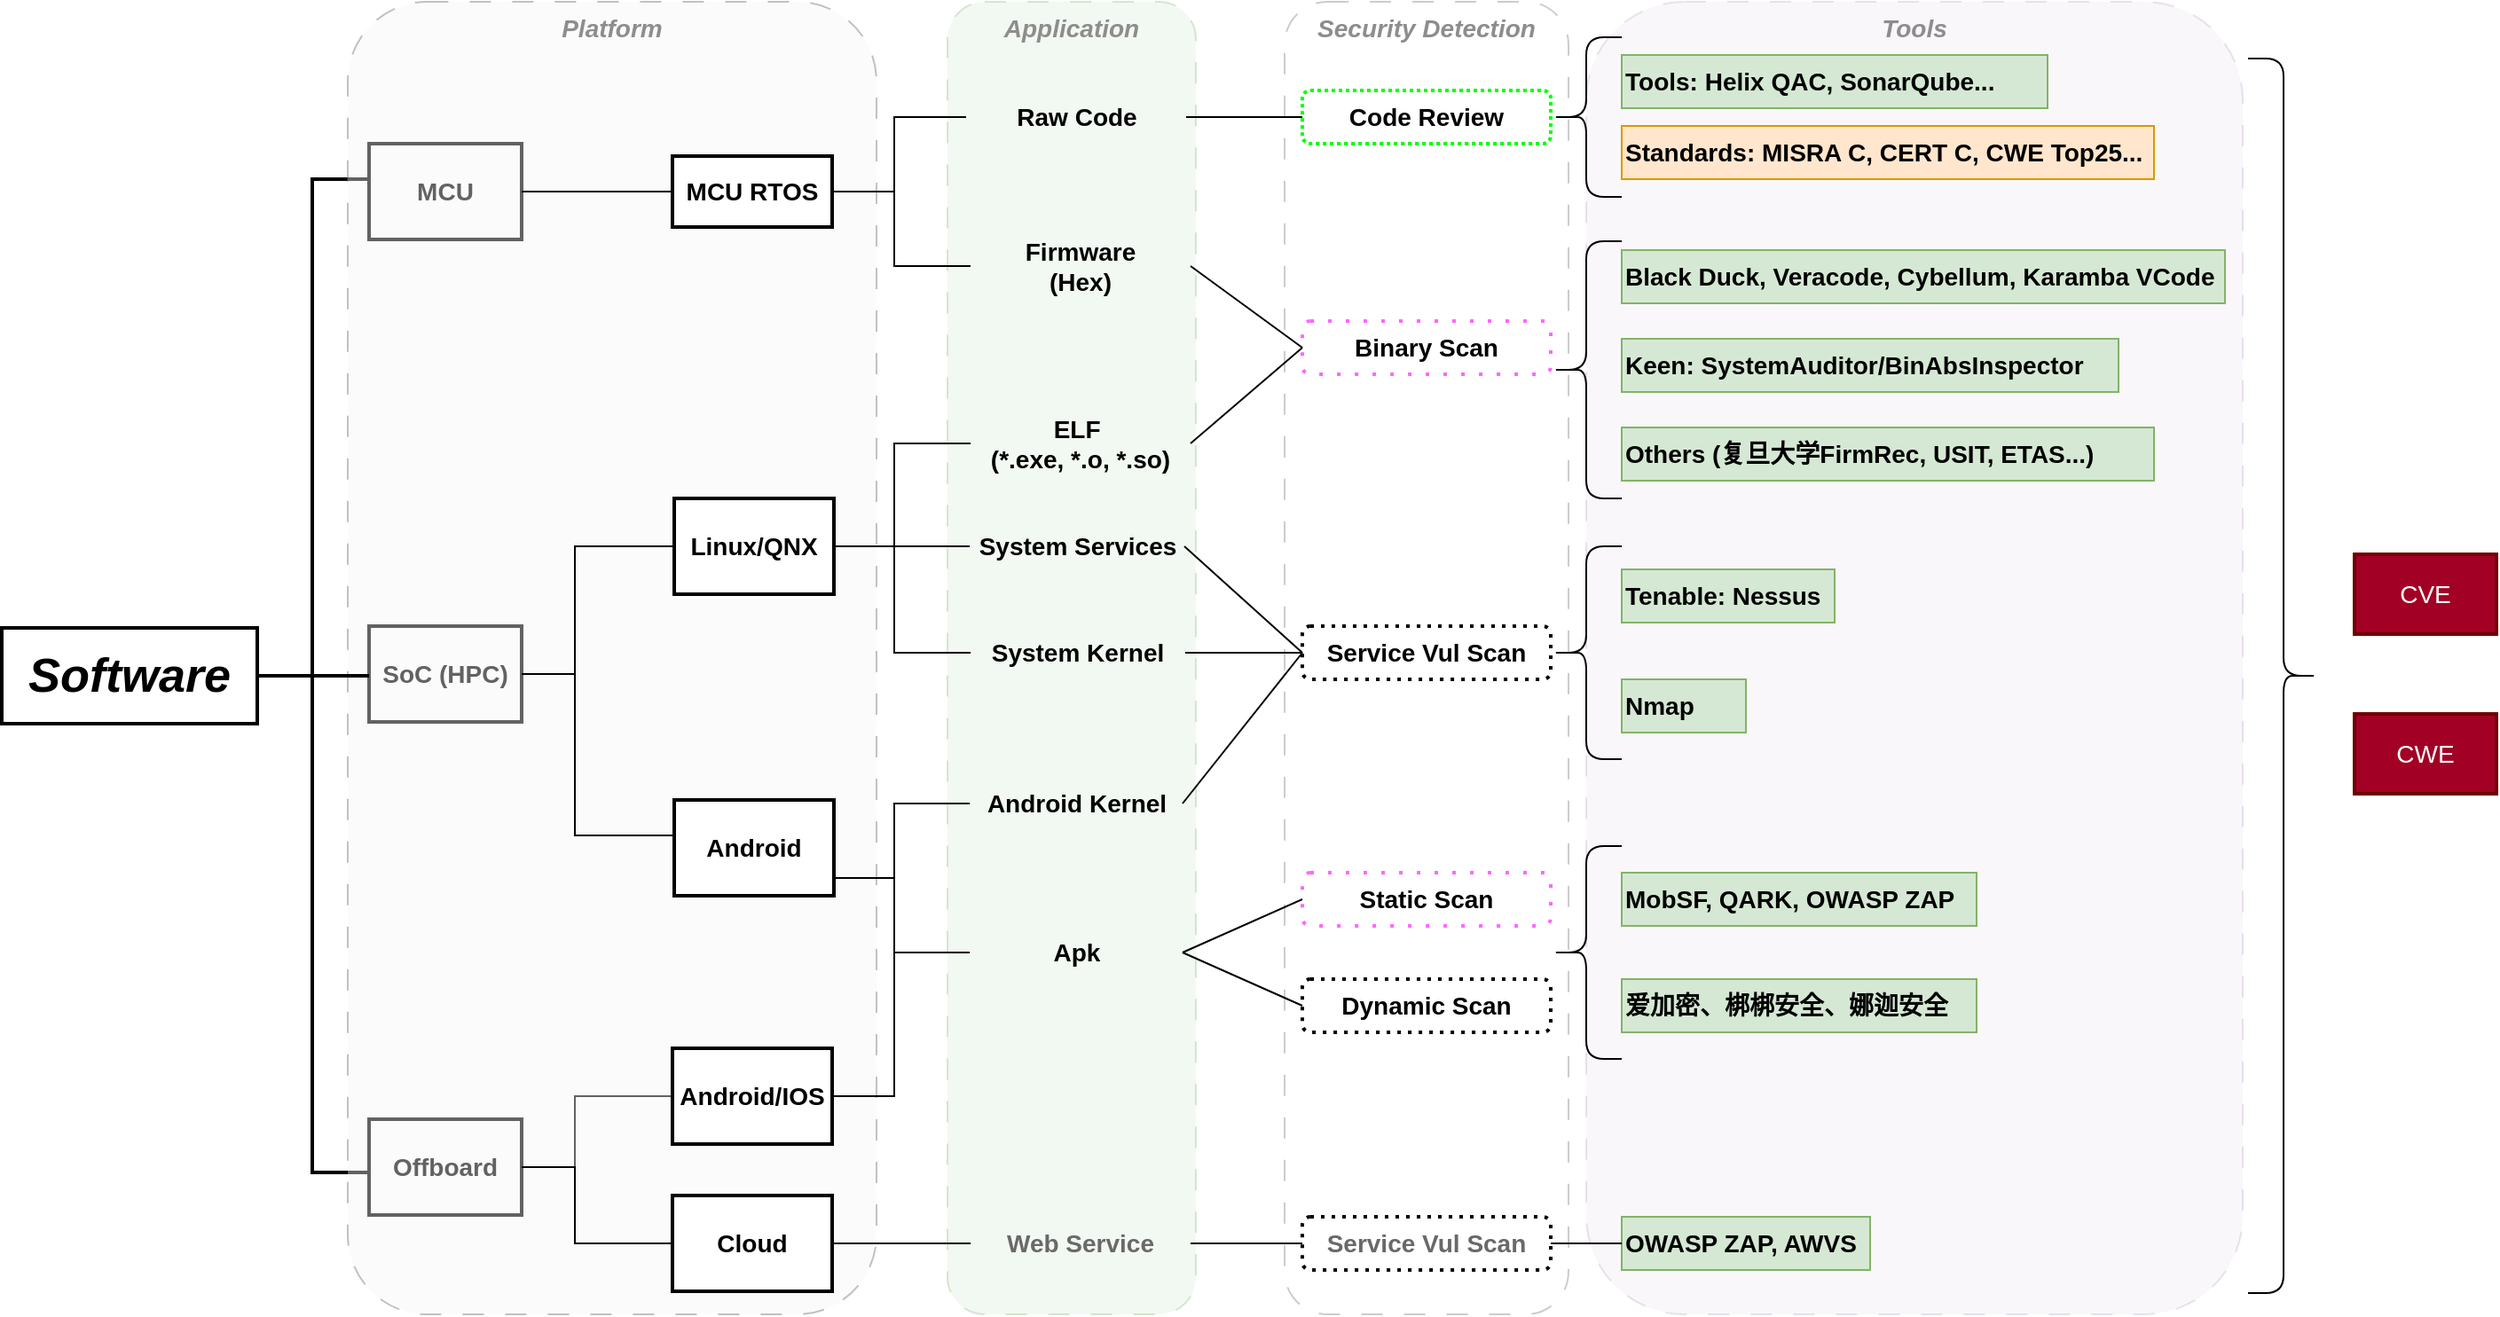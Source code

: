 <mxfile version="28.1.0">
  <diagram id="Qag0GJBYdByks3d9hgRD" name="第 1 页">
    <mxGraphModel dx="1691" dy="1336" grid="1" gridSize="10" guides="1" tooltips="1" connect="1" arrows="0" fold="1" page="1" pageScale="1" pageWidth="1169" pageHeight="827" math="0" shadow="0">
      <root>
        <mxCell id="0" />
        <mxCell id="1" parent="0" />
        <mxCell id="PIRXfs8mlD8giTvvL0p3-56" value="Tools" style="whiteSpace=wrap;strokeWidth=1;fontSize=14;fontStyle=3;dashed=1;verticalAlign=top;align=center;dashPattern=12 12;perimeterSpacing=0;opacity=20;rounded=1;fillColor=#e1d5e7;strokeColor=#9673a6;fontColor=light-dark(#8d8d8d, #ededed);" vertex="1" parent="1">
          <mxGeometry x="970" y="120" width="370" height="740" as="geometry" />
        </mxCell>
        <mxCell id="PIRXfs8mlD8giTvvL0p3-55" value="Security Detection" style="whiteSpace=wrap;strokeWidth=1;fontSize=14;fontStyle=3;dashed=1;verticalAlign=top;align=center;dashPattern=12 12;perimeterSpacing=0;opacity=20;rounded=1;fontColor=light-dark(#8d8d8d, #ededed);" vertex="1" parent="1">
          <mxGeometry x="800" y="120" width="160" height="740" as="geometry" />
        </mxCell>
        <mxCell id="PIRXfs8mlD8giTvvL0p3-54" value="Application" style="whiteSpace=wrap;strokeWidth=1;fontSize=14;fontStyle=3;fillColor=#d5e8d4;dashed=1;verticalAlign=top;align=center;dashPattern=12 12;perimeterSpacing=0;opacity=30;rounded=1;strokeColor=#82b366;fontColor=#8D8D8D;" vertex="1" parent="1">
          <mxGeometry x="610" y="120" width="140" height="740" as="geometry" />
        </mxCell>
        <mxCell id="2" value="Software" style="whiteSpace=wrap;strokeWidth=2;fontSize=27;fontStyle=3" parent="1" vertex="1">
          <mxGeometry x="77" y="473" width="144" height="54" as="geometry" />
        </mxCell>
        <mxCell id="2rpSitwcuH7qXaecnPnE-29" value="" style="strokeWidth=2;html=1;shape=mxgraph.flowchart.annotation_2;align=left;labelPosition=right;pointerEvents=1;" parent="1" vertex="1">
          <mxGeometry x="220" y="220" width="64" height="560" as="geometry" />
        </mxCell>
        <mxCell id="2rpSitwcuH7qXaecnPnE-34" value="MCU" style="whiteSpace=wrap;strokeWidth=2;fontSize=14;fontStyle=1" parent="1" vertex="1">
          <mxGeometry x="284" y="200" width="86" height="54" as="geometry" />
        </mxCell>
        <mxCell id="2rpSitwcuH7qXaecnPnE-39" value="" style="edgeStyle=orthogonalEdgeStyle;rounded=0;orthogonalLoop=1;jettySize=auto;html=1;entryX=0;entryY=0.5;entryDx=0;entryDy=0;endArrow=none;endFill=0;" parent="1" source="2rpSitwcuH7qXaecnPnE-35" target="zLF7GcC5yLLB5WkDSr8T-58" edge="1">
          <mxGeometry relative="1" as="geometry">
            <mxPoint x="440" y="731" as="targetPoint" />
            <Array as="points">
              <mxPoint x="400" y="777" />
              <mxPoint x="400" y="737" />
            </Array>
          </mxGeometry>
        </mxCell>
        <mxCell id="2rpSitwcuH7qXaecnPnE-35" value="Offboard" style="whiteSpace=wrap;strokeWidth=2;fontSize=14;fontStyle=1" parent="1" vertex="1">
          <mxGeometry x="284" y="750" width="86" height="54" as="geometry" />
        </mxCell>
        <mxCell id="2rpSitwcuH7qXaecnPnE-40" value="SoC (HPC)" style="whiteSpace=wrap;strokeWidth=2;fontSize=14;fontStyle=1" parent="1" vertex="1">
          <mxGeometry x="284" y="472" width="86" height="54" as="geometry" />
        </mxCell>
        <mxCell id="2rpSitwcuH7qXaecnPnE-44" value="&lt;div style=&quot;font-size: 14px; font-weight: normal;&quot;&gt;&lt;p&gt;CVE&lt;/p&gt;&lt;/div&gt;&lt;span style=&quot;white-space-collapse: preserve;&quot;&gt;&lt;/span&gt;" style="whiteSpace=wrap;html=1;fontSize=13;strokeWidth=2;fontStyle=1;fontColor=#ffffff;fillColor=#a20025;strokeColor=#6F0000;" parent="1" vertex="1">
          <mxGeometry x="1403" y="431.5" width="80" height="45" as="geometry" />
        </mxCell>
        <mxCell id="zLF7GcC5yLLB5WkDSr8T-34" value="Platform" style="whiteSpace=wrap;strokeWidth=1;fontSize=14;fontStyle=3;fillColor=#f5f5f5;dashed=1;verticalAlign=top;align=center;dashPattern=12 12;fontColor=light-dark(#8d8d8d, #c1c1c1);strokeColor=#666666;opacity=40;rounded=1;" parent="1" vertex="1">
          <mxGeometry x="272" y="120" width="298" height="740" as="geometry" />
        </mxCell>
        <mxCell id="zLF7GcC5yLLB5WkDSr8T-36" value="Linux/QNX" style="whiteSpace=wrap;strokeWidth=2;fontSize=14;fontStyle=1" parent="1" vertex="1">
          <mxGeometry x="456" y="400" width="90" height="54" as="geometry" />
        </mxCell>
        <mxCell id="zLF7GcC5yLLB5WkDSr8T-37" value="Android" style="whiteSpace=wrap;strokeWidth=2;fontSize=14;fontStyle=1" parent="1" vertex="1">
          <mxGeometry x="456" y="570" width="90" height="54" as="geometry" />
        </mxCell>
        <mxCell id="zLF7GcC5yLLB5WkDSr8T-38" value="MCU RTOS" style="whiteSpace=wrap;strokeWidth=2;fontSize=14;fontStyle=1" parent="1" vertex="1">
          <mxGeometry x="455" y="207" width="90" height="40" as="geometry" />
        </mxCell>
        <mxCell id="zLF7GcC5yLLB5WkDSr8T-42" value="" style="ellipse;whiteSpace=wrap;html=1;align=center;aspect=fixed;fillColor=none;strokeColor=none;resizable=0;perimeter=centerPerimeter;rotatable=0;allowArrows=0;points=[];outlineConnect=1;" parent="1" vertex="1">
          <mxGeometry x="586" y="514" width="10" height="10" as="geometry" />
        </mxCell>
        <mxCell id="zLF7GcC5yLLB5WkDSr8T-44" value="ELF &#xa;(*.exe, *.o, *.so)" style="whiteSpace=wrap;strokeWidth=2;fontSize=14;fontStyle=1;strokeColor=none;points=[[0,0,0,0,0],[0,0.5,0,0,0],[0,1,0,0,0],[0.25,0,0,0,0],[0.25,1,0,0,0],[0.5,0,0,0,0],[0.5,1,0,0,0],[0.75,0,0,0,0],[0.75,1,0,0,0],[1,0,0,0,0],[1,0.5,0,0,0],[1,1,0,0,0]];fillColor=none;" parent="1" vertex="1">
          <mxGeometry x="623" y="354" width="124" height="30" as="geometry" />
        </mxCell>
        <mxCell id="zLF7GcC5yLLB5WkDSr8T-50" value="" style="endArrow=none;html=1;rounded=0;exitX=1;exitY=0.5;exitDx=0;exitDy=0;entryX=0;entryY=0.5;entryDx=0;entryDy=0;endFill=0;edgeStyle=orthogonalEdgeStyle;" parent="1" source="zLF7GcC5yLLB5WkDSr8T-36" target="zLF7GcC5yLLB5WkDSr8T-44" edge="1">
          <mxGeometry width="50" height="50" relative="1" as="geometry">
            <mxPoint x="650" y="500" as="sourcePoint" />
            <mxPoint x="700" y="450" as="targetPoint" />
            <Array as="points">
              <mxPoint x="580" y="427" />
              <mxPoint x="580" y="369" />
            </Array>
          </mxGeometry>
        </mxCell>
        <mxCell id="zLF7GcC5yLLB5WkDSr8T-51" value="System Services" style="whiteSpace=wrap;strokeWidth=2;fontSize=14;fontStyle=1;strokeColor=none;points=[[0,0,0,0,0],[0,0.5,0,0,0],[0,1,0,0,0],[0.25,0,0,0,0],[0.25,1,0,0,0],[0.5,0,0,0,0],[0.5,1,0,0,0],[0.75,0,0,0,0],[0.75,1,0,0,0],[1,0,0,0,0],[1,0.5,0,0,0],[1,1,0,0,0]];fillColor=none;" parent="1" vertex="1">
          <mxGeometry x="622.5" y="412" width="121" height="30" as="geometry" />
        </mxCell>
        <mxCell id="zLF7GcC5yLLB5WkDSr8T-52" value="" style="endArrow=none;html=1;rounded=0;exitX=1;exitY=0.5;exitDx=0;exitDy=0;entryX=0;entryY=0.5;entryDx=0;entryDy=0;entryPerimeter=0;endFill=0;" parent="1" source="zLF7GcC5yLLB5WkDSr8T-36" target="zLF7GcC5yLLB5WkDSr8T-51" edge="1">
          <mxGeometry width="50" height="50" relative="1" as="geometry">
            <mxPoint x="590" y="520" as="sourcePoint" />
            <mxPoint x="690" y="450" as="targetPoint" />
          </mxGeometry>
        </mxCell>
        <mxCell id="zLF7GcC5yLLB5WkDSr8T-53" value="System Kernel" style="whiteSpace=wrap;strokeWidth=2;fontSize=14;fontStyle=1;strokeColor=none;points=[[0,0,0,0,0],[0,0.5,0,0,0],[0,1,0,0,0],[0.25,0,0,0,0],[0.25,1,0,0,0],[0.5,0,0,0,0],[0.5,1,0,0,0],[0.75,0,0,0,0],[0.75,1,0,0,0],[1,0,0,0,0],[1,0.5,0,0,0],[1,1,0,0,0]];fillColor=none;" parent="1" vertex="1">
          <mxGeometry x="623" y="472" width="121" height="30" as="geometry" />
        </mxCell>
        <mxCell id="zLF7GcC5yLLB5WkDSr8T-54" value="" style="endArrow=none;html=1;rounded=0;exitX=1;exitY=0.5;exitDx=0;exitDy=0;entryX=0;entryY=0.5;entryDx=0;entryDy=0;entryPerimeter=0;endFill=0;edgeStyle=orthogonalEdgeStyle;" parent="1" source="zLF7GcC5yLLB5WkDSr8T-36" target="zLF7GcC5yLLB5WkDSr8T-53" edge="1">
          <mxGeometry width="50" height="50" relative="1" as="geometry">
            <mxPoint x="590" y="490" as="sourcePoint" />
            <mxPoint x="690" y="490" as="targetPoint" />
            <Array as="points">
              <mxPoint x="580" y="427" />
              <mxPoint x="580" y="487" />
            </Array>
          </mxGeometry>
        </mxCell>
        <mxCell id="zLF7GcC5yLLB5WkDSr8T-55" value="" style="curved=1;endArrow=none;html=1;rounded=0;exitX=1;exitY=0.5;exitDx=0;exitDy=0;entryX=0;entryY=0.5;entryDx=0;entryDy=0;endFill=0;" parent="1" source="2rpSitwcuH7qXaecnPnE-34" target="zLF7GcC5yLLB5WkDSr8T-38" edge="1">
          <mxGeometry width="50" height="50" relative="1" as="geometry">
            <mxPoint x="400" y="320" as="sourcePoint" />
            <mxPoint x="486" y="260" as="targetPoint" />
            <Array as="points" />
          </mxGeometry>
        </mxCell>
        <mxCell id="zLF7GcC5yLLB5WkDSr8T-56" value="" style="endArrow=none;html=1;rounded=0;exitX=1;exitY=0.5;exitDx=0;exitDy=0;entryX=0;entryY=0.5;entryDx=0;entryDy=0;endFill=0;entryPerimeter=0;edgeStyle=orthogonalEdgeStyle;" parent="1" source="zLF7GcC5yLLB5WkDSr8T-38" target="zLF7GcC5yLLB5WkDSr8T-72" edge="1">
          <mxGeometry width="50" height="50" relative="1" as="geometry">
            <mxPoint x="570" y="340" as="sourcePoint" />
            <mxPoint x="638" y="227" as="targetPoint" />
            <Array as="points">
              <mxPoint x="580" y="227" />
              <mxPoint x="580" y="269" />
            </Array>
          </mxGeometry>
        </mxCell>
        <mxCell id="zLF7GcC5yLLB5WkDSr8T-57" value="Apk" style="whiteSpace=wrap;strokeWidth=2;fontSize=14;fontStyle=1;strokeColor=none;points=[[0,0,0,0,0],[0,0.5,0,0,0],[0,1,0,0,0],[0.25,0,0,0,0],[0.25,1,0,0,0],[0.5,0,0,0,0],[0.5,1,0,0,0],[0.75,0,0,0,0],[0.75,1,0,0,0],[1,0,0,0,0],[1,0.5,0,0,0],[1,1,0,0,0]];fillColor=none;" parent="1" vertex="1">
          <mxGeometry x="622.5" y="641" width="120" height="30" as="geometry" />
        </mxCell>
        <mxCell id="zLF7GcC5yLLB5WkDSr8T-58" value="Android/IOS" style="whiteSpace=wrap;strokeWidth=2;fontSize=14;fontStyle=1" parent="1" vertex="1">
          <mxGeometry x="455" y="710" width="90" height="54" as="geometry" />
        </mxCell>
        <mxCell id="zLF7GcC5yLLB5WkDSr8T-59" value="Cloud" style="whiteSpace=wrap;strokeWidth=2;fontSize=14;fontStyle=1" parent="1" vertex="1">
          <mxGeometry x="455" y="793" width="90" height="54" as="geometry" />
        </mxCell>
        <mxCell id="zLF7GcC5yLLB5WkDSr8T-62" value="" style="edgeStyle=orthogonalEdgeStyle;rounded=0;orthogonalLoop=1;jettySize=auto;html=1;exitX=1;exitY=0.5;exitDx=0;exitDy=0;entryX=0;entryY=0.5;entryDx=0;entryDy=0;endArrow=none;endFill=0;" parent="1" source="2rpSitwcuH7qXaecnPnE-35" target="zLF7GcC5yLLB5WkDSr8T-59" edge="1">
          <mxGeometry relative="1" as="geometry">
            <mxPoint x="400" y="810" as="sourcePoint" />
            <mxPoint x="450" y="820" as="targetPoint" />
            <Array as="points">
              <mxPoint x="400" y="777" />
              <mxPoint x="400" y="820" />
              <mxPoint x="450" y="820" />
            </Array>
          </mxGeometry>
        </mxCell>
        <mxCell id="zLF7GcC5yLLB5WkDSr8T-63" value="" style="edgeStyle=orthogonalEdgeStyle;rounded=0;orthogonalLoop=1;jettySize=auto;html=1;exitX=1;exitY=0.5;exitDx=0;exitDy=0;entryX=0;entryY=0.5;entryDx=0;entryDy=0;endArrow=none;endFill=0;" parent="1" source="2rpSitwcuH7qXaecnPnE-40" target="zLF7GcC5yLLB5WkDSr8T-36" edge="1">
          <mxGeometry relative="1" as="geometry">
            <mxPoint x="371" y="498.5" as="sourcePoint" />
            <mxPoint x="450" y="440" as="targetPoint" />
            <Array as="points">
              <mxPoint x="400" y="499" />
              <mxPoint x="400" y="427" />
            </Array>
          </mxGeometry>
        </mxCell>
        <mxCell id="zLF7GcC5yLLB5WkDSr8T-64" value="" style="edgeStyle=orthogonalEdgeStyle;rounded=0;orthogonalLoop=1;jettySize=auto;html=1;entryX=0;entryY=0.5;entryDx=0;entryDy=0;exitX=1;exitY=0.5;exitDx=0;exitDy=0;endArrow=none;endFill=0;" parent="1" source="2rpSitwcuH7qXaecnPnE-40" target="zLF7GcC5yLLB5WkDSr8T-37" edge="1">
          <mxGeometry relative="1" as="geometry">
            <mxPoint x="370" y="499" as="sourcePoint" />
            <mxPoint x="456" y="541.5" as="targetPoint" />
            <Array as="points">
              <mxPoint x="400" y="499" />
              <mxPoint x="400" y="590" />
              <mxPoint x="456" y="590" />
            </Array>
          </mxGeometry>
        </mxCell>
        <mxCell id="zLF7GcC5yLLB5WkDSr8T-65" value="Code Review" style="whiteSpace=wrap;strokeWidth=2;fontSize=14;fontStyle=1;strokeColor=#00FF00;points=[[0,0,0,0,0],[0,0.5,0,0,0],[0,1,0,0,0],[0.25,0,0,0,0],[0.25,1,0,0,0],[0.5,0,0,0,0],[0.5,1,0,0,0],[0.75,0,0,0,0],[0.75,1,0,0,0],[1,0,0,0,0],[1,0.5,0,0,0],[1,1,0,0,0]];dashed=1;dashPattern=1 1;glass=0;rounded=1;" parent="1" vertex="1">
          <mxGeometry x="810" y="170" width="140" height="30" as="geometry" />
        </mxCell>
        <mxCell id="zLF7GcC5yLLB5WkDSr8T-67" value="Service Vul Scan" style="whiteSpace=wrap;strokeWidth=2;fontSize=14;fontStyle=1;strokeColor=default;points=[[0,0,0,0,0],[0,0.5,0,0,0],[0,1,0,0,0],[0.25,0,0,0,0],[0.25,1,0,0,0],[0.5,0,0,0,0],[0.5,1,0,0,0],[0.75,0,0,0,0],[0.75,1,0,0,0],[1,0,0,0,0],[1,0.5,0,0,0],[1,1,0,0,0]];dashed=1;dashPattern=1 2;rounded=1;" parent="1" vertex="1">
          <mxGeometry x="810" y="472" width="140" height="30" as="geometry" />
        </mxCell>
        <mxCell id="zLF7GcC5yLLB5WkDSr8T-68" value="" style="edgeStyle=orthogonalEdgeStyle;rounded=0;orthogonalLoop=1;jettySize=auto;html=1;entryX=0;entryY=0.5;entryDx=0;entryDy=0;endArrow=none;endFill=0;exitX=1;exitY=0.5;exitDx=0;exitDy=0;entryPerimeter=0;" parent="1" source="zLF7GcC5yLLB5WkDSr8T-37" target="zLF7GcC5yLLB5WkDSr8T-70" edge="1">
          <mxGeometry relative="1" as="geometry">
            <mxPoint x="553" y="590" as="sourcePoint" />
            <mxPoint x="638" y="550" as="targetPoint" />
            <Array as="points">
              <mxPoint x="580" y="614" />
              <mxPoint x="580" y="572" />
            </Array>
          </mxGeometry>
        </mxCell>
        <mxCell id="zLF7GcC5yLLB5WkDSr8T-69" value="" style="edgeStyle=orthogonalEdgeStyle;rounded=0;orthogonalLoop=1;jettySize=auto;html=1;exitX=1;exitY=0.5;exitDx=0;exitDy=0;entryX=0;entryY=0.5;entryDx=0;entryDy=0;endArrow=none;endFill=0;entryPerimeter=0;" parent="1" source="zLF7GcC5yLLB5WkDSr8T-37" target="zLF7GcC5yLLB5WkDSr8T-57" edge="1">
          <mxGeometry relative="1" as="geometry">
            <mxPoint x="553" y="590" as="sourcePoint" />
            <mxPoint x="638" y="633" as="targetPoint" />
            <Array as="points">
              <mxPoint x="580" y="614" />
              <mxPoint x="580" y="656" />
            </Array>
          </mxGeometry>
        </mxCell>
        <mxCell id="zLF7GcC5yLLB5WkDSr8T-70" value="Android Kernel" style="whiteSpace=wrap;strokeWidth=2;fontSize=14;fontStyle=1;strokeColor=none;points=[[0,0,0,0,0],[0,0.5,0,0,0],[0,1,0,0,0],[0.25,0,0,0,0],[0.25,1,0,0,0],[0.5,0,0,0,0],[0.5,1,0,0,0],[0.75,0,0,0,0],[0.75,1,0,0,0],[1,0,0,0,0],[1,0.5,0,0,0],[1,1,0,0,0]];fillColor=none;" parent="1" vertex="1">
          <mxGeometry x="622.5" y="557" width="120" height="30" as="geometry" />
        </mxCell>
        <mxCell id="zLF7GcC5yLLB5WkDSr8T-71" value="" style="edgeStyle=orthogonalEdgeStyle;rounded=0;orthogonalLoop=1;jettySize=auto;html=1;exitX=1;exitY=0.5;exitDx=0;exitDy=0;endArrow=none;endFill=0;entryX=0;entryY=0.5;entryDx=0;entryDy=0;entryPerimeter=0;" parent="1" source="zLF7GcC5yLLB5WkDSr8T-58" target="zLF7GcC5yLLB5WkDSr8T-57" edge="1">
          <mxGeometry relative="1" as="geometry">
            <mxPoint x="620" y="720" as="sourcePoint" />
            <mxPoint x="620" y="660" as="targetPoint" />
            <Array as="points">
              <mxPoint x="580" y="737" />
              <mxPoint x="580" y="656" />
            </Array>
          </mxGeometry>
        </mxCell>
        <mxCell id="zLF7GcC5yLLB5WkDSr8T-72" value="Firmware&#xa;(Hex)" style="whiteSpace=wrap;strokeWidth=2;fontSize=14;fontStyle=1;strokeColor=none;points=[[0,0,0,0,0],[0,0.5,0,0,0],[0,1,0,0,0],[0.25,0,0,0,0],[0.25,1,0,0,0],[0.5,0,0,0,0],[0.5,1,0,0,0],[0.75,0,0,0,0],[0.75,1,0,0,0],[1,0,0,0,0],[1,0.5,0,0,0],[1,1,0,0,0]];fillColor=none;" parent="1" vertex="1">
          <mxGeometry x="623" y="254" width="124" height="30" as="geometry" />
        </mxCell>
        <mxCell id="zLF7GcC5yLLB5WkDSr8T-73" value="Tools: Helix QAC, SonarQube..." style="whiteSpace=wrap;strokeWidth=1;fontSize=14;fontStyle=1;strokeColor=#82b366;points=[[0,0,0,0,0],[0,0.5,0,0,0],[0,1,0,0,0],[0.25,0,0,0,0],[0.25,1,0,0,0],[0.5,0,0,0,0],[0.5,1,0,0,0],[0.75,0,0,0,0],[0.75,1,0,0,0],[1,0,0,0,0],[1,0.5,0,0,0],[1,1,0,0,0]];align=left;fillColor=#d5e8d4;" parent="1" vertex="1">
          <mxGeometry x="990" y="150" width="240" height="30" as="geometry" />
        </mxCell>
        <mxCell id="zLF7GcC5yLLB5WkDSr8T-74" value="Standards: MISRA C, CERT C, CWE Top25..." style="whiteSpace=wrap;strokeWidth=1;fontSize=14;fontStyle=1;strokeColor=#d79b00;points=[[0,0,0,0,0],[0,0.5,0,0,0],[0,1,0,0,0],[0.25,0,0,0,0],[0.25,1,0,0,0],[0.5,0,0,0,0],[0.5,1,0,0,0],[0.75,0,0,0,0],[0.75,1,0,0,0],[1,0,0,0,0],[1,0.5,0,0,0],[1,1,0,0,0]];align=left;fillColor=#ffe6cc;" parent="1" vertex="1">
          <mxGeometry x="990" y="190" width="300" height="30" as="geometry" />
        </mxCell>
        <mxCell id="PIRXfs8mlD8giTvvL0p3-28" value="Binary Scan" style="whiteSpace=wrap;strokeWidth=2;fontSize=14;fontStyle=1;strokeColor=#FF66FF;points=[[0,0,0,0,0],[0,0.5,0,0,0],[0,1,0,0,0],[0.25,0,0,0,0],[0.25,1,0,0,0],[0.5,0,0,0,0],[0.5,1,0,0,0],[0.75,0,0,0,0],[0.75,1,0,0,0],[1,0,0,0,0],[1,0.5,0,0,0],[1,1,0,0,0]];dashed=1;dashPattern=1 4;rounded=1;" vertex="1" parent="1">
          <mxGeometry x="810" y="300" width="140" height="30" as="geometry" />
        </mxCell>
        <mxCell id="PIRXfs8mlD8giTvvL0p3-29" value="Raw Code" style="whiteSpace=wrap;strokeWidth=2;fontSize=14;fontStyle=1;strokeColor=none;points=[[0,0,0,0,0],[0,0.5,0,0,0],[0,1,0,0,0],[0.25,0,0,0,0],[0.25,1,0,0,0],[0.5,0,0,0,0],[0.5,1,0,0,0],[0.75,0,0,0,0],[0.75,1,0,0,0],[1,0,0,0,0],[1,0.5,0,0,0],[1,1,0,0,0]];fillColor=none;" vertex="1" parent="1">
          <mxGeometry x="620.5" y="170" width="124" height="30" as="geometry" />
        </mxCell>
        <mxCell id="PIRXfs8mlD8giTvvL0p3-30" value="" style="endArrow=none;html=1;rounded=0;exitX=1;exitY=0.5;exitDx=0;exitDy=0;entryX=0;entryY=0.5;entryDx=0;entryDy=0;endFill=0;entryPerimeter=0;edgeStyle=orthogonalEdgeStyle;" edge="1" parent="1" source="zLF7GcC5yLLB5WkDSr8T-38" target="PIRXfs8mlD8giTvvL0p3-29">
          <mxGeometry width="50" height="50" relative="1" as="geometry">
            <mxPoint x="490" y="300" as="sourcePoint" />
            <mxPoint x="543" y="342" as="targetPoint" />
            <Array as="points">
              <mxPoint x="580" y="227" />
              <mxPoint x="580" y="185" />
            </Array>
          </mxGeometry>
        </mxCell>
        <mxCell id="PIRXfs8mlD8giTvvL0p3-31" value="" style="endArrow=none;html=1;rounded=0;exitX=1;exitY=0.5;exitDx=0;exitDy=0;exitPerimeter=0;entryX=0;entryY=0.5;entryDx=0;entryDy=0;entryPerimeter=0;" edge="1" parent="1" source="PIRXfs8mlD8giTvvL0p3-29" target="zLF7GcC5yLLB5WkDSr8T-65">
          <mxGeometry width="50" height="50" relative="1" as="geometry">
            <mxPoint x="780" y="270" as="sourcePoint" />
            <mxPoint x="830" y="220" as="targetPoint" />
          </mxGeometry>
        </mxCell>
        <mxCell id="PIRXfs8mlD8giTvvL0p3-32" value="" style="endArrow=none;html=1;rounded=0;exitX=0.505;exitY=0.5;exitDx=0;exitDy=0;exitPerimeter=0;entryX=1;entryY=0.5;entryDx=0;entryDy=0;entryPerimeter=0;strokeWidth=2;" edge="1" parent="1" source="2rpSitwcuH7qXaecnPnE-29" target="2rpSitwcuH7qXaecnPnE-29">
          <mxGeometry width="50" height="50" relative="1" as="geometry">
            <mxPoint x="284" y="577" as="sourcePoint" />
            <mxPoint x="334" y="527" as="targetPoint" />
          </mxGeometry>
        </mxCell>
        <mxCell id="PIRXfs8mlD8giTvvL0p3-33" value="" style="endArrow=none;html=1;rounded=0;exitX=1;exitY=0.5;exitDx=0;exitDy=0;exitPerimeter=0;entryX=0;entryY=0.5;entryDx=0;entryDy=0;entryPerimeter=0;" edge="1" parent="1" source="zLF7GcC5yLLB5WkDSr8T-72" target="PIRXfs8mlD8giTvvL0p3-28">
          <mxGeometry width="50" height="50" relative="1" as="geometry">
            <mxPoint x="760" y="340" as="sourcePoint" />
            <mxPoint x="810" y="290" as="targetPoint" />
          </mxGeometry>
        </mxCell>
        <mxCell id="PIRXfs8mlD8giTvvL0p3-34" value="" style="endArrow=none;html=1;rounded=0;exitX=1;exitY=0.5;exitDx=0;exitDy=0;exitPerimeter=0;entryX=0;entryY=0.5;entryDx=0;entryDy=0;entryPerimeter=0;" edge="1" parent="1" source="zLF7GcC5yLLB5WkDSr8T-51" target="zLF7GcC5yLLB5WkDSr8T-67">
          <mxGeometry width="50" height="50" relative="1" as="geometry">
            <mxPoint x="760" y="454" as="sourcePoint" />
            <mxPoint x="810" y="404" as="targetPoint" />
          </mxGeometry>
        </mxCell>
        <mxCell id="PIRXfs8mlD8giTvvL0p3-35" value="" style="endArrow=none;html=1;rounded=0;exitX=1;exitY=0.5;exitDx=0;exitDy=0;exitPerimeter=0;entryX=0;entryY=0.5;entryDx=0;entryDy=0;entryPerimeter=0;" edge="1" parent="1" source="zLF7GcC5yLLB5WkDSr8T-53" target="zLF7GcC5yLLB5WkDSr8T-67">
          <mxGeometry width="50" height="50" relative="1" as="geometry">
            <mxPoint x="1070" y="490" as="sourcePoint" />
            <mxPoint x="1120" y="440" as="targetPoint" />
          </mxGeometry>
        </mxCell>
        <mxCell id="PIRXfs8mlD8giTvvL0p3-36" value="" style="endArrow=none;html=1;rounded=0;exitX=1;exitY=0.5;exitDx=0;exitDy=0;exitPerimeter=0;entryX=0;entryY=0.5;entryDx=0;entryDy=0;entryPerimeter=0;" edge="1" parent="1" source="zLF7GcC5yLLB5WkDSr8T-44" target="PIRXfs8mlD8giTvvL0p3-28">
          <mxGeometry width="50" height="50" relative="1" as="geometry">
            <mxPoint x="940" y="430" as="sourcePoint" />
            <mxPoint x="990" y="380" as="targetPoint" />
          </mxGeometry>
        </mxCell>
        <mxCell id="PIRXfs8mlD8giTvvL0p3-37" value="" style="endArrow=none;html=1;rounded=0;exitX=1;exitY=0.5;exitDx=0;exitDy=0;exitPerimeter=0;entryX=0;entryY=0.5;entryDx=0;entryDy=0;entryPerimeter=0;" edge="1" parent="1" source="zLF7GcC5yLLB5WkDSr8T-70" target="zLF7GcC5yLLB5WkDSr8T-67">
          <mxGeometry width="50" height="50" relative="1" as="geometry">
            <mxPoint x="810" y="570" as="sourcePoint" />
            <mxPoint x="876" y="600" as="targetPoint" />
          </mxGeometry>
        </mxCell>
        <mxCell id="PIRXfs8mlD8giTvvL0p3-39" value="Tenable: Nessus" style="whiteSpace=wrap;strokeWidth=1;fontSize=14;fontStyle=1;strokeColor=#82b366;points=[[0,0,0,0,0],[0,0.5,0,0,0],[0,1,0,0,0],[0.25,0,0,0,0],[0.25,1,0,0,0],[0.5,0,0,0,0],[0.5,1,0,0,0],[0.75,0,0,0,0],[0.75,1,0,0,0],[1,0,0,0,0],[1,0.5,0,0,0],[1,1,0,0,0]];align=left;fillColor=#d5e8d4;" vertex="1" parent="1">
          <mxGeometry x="990" y="440" width="120" height="30" as="geometry" />
        </mxCell>
        <mxCell id="PIRXfs8mlD8giTvvL0p3-40" value="Nmap" style="whiteSpace=wrap;strokeWidth=1;fontSize=14;fontStyle=1;strokeColor=#82b366;points=[[0,0,0,0,0],[0,0.5,0,0,0],[0,1,0,0,0],[0.25,0,0,0,0],[0.25,1,0,0,0],[0.5,0,0,0,0],[0.5,1,0,0,0],[0.75,0,0,0,0],[0.75,1,0,0,0],[1,0,0,0,0],[1,0.5,0,0,0],[1,1,0,0,0]];align=left;fillColor=#d5e8d4;" vertex="1" parent="1">
          <mxGeometry x="990" y="502" width="70" height="30" as="geometry" />
        </mxCell>
        <mxCell id="PIRXfs8mlD8giTvvL0p3-41" value="" style="shape=curlyBracket;whiteSpace=wrap;html=1;rounded=1;labelPosition=left;verticalLabelPosition=middle;align=right;verticalAlign=middle;" vertex="1" parent="1">
          <mxGeometry x="950" y="427" width="40" height="120" as="geometry" />
        </mxCell>
        <mxCell id="PIRXfs8mlD8giTvvL0p3-42" value="" style="shape=curlyBracket;whiteSpace=wrap;html=1;rounded=1;labelPosition=left;verticalLabelPosition=middle;align=right;verticalAlign=middle;size=0.5;" vertex="1" parent="1">
          <mxGeometry x="950" y="255" width="40" height="145" as="geometry" />
        </mxCell>
        <mxCell id="PIRXfs8mlD8giTvvL0p3-43" value="Black Duck, Veracode, Cybellum, Karamba VCode" style="whiteSpace=wrap;strokeWidth=1;fontSize=14;fontStyle=1;strokeColor=#82b366;points=[[0,0,0,0,0],[0,0.5,0,0,0],[0,1,0,0,0],[0.25,0,0,0,0],[0.25,1,0,0,0],[0.5,0,0,0,0],[0.5,1,0,0,0],[0.75,0,0,0,0],[0.75,1,0,0,0],[1,0,0,0,0],[1,0.5,0,0,0],[1,1,0,0,0]];align=left;fillColor=#d5e8d4;" vertex="1" parent="1">
          <mxGeometry x="990" y="260" width="340" height="30" as="geometry" />
        </mxCell>
        <mxCell id="PIRXfs8mlD8giTvvL0p3-44" value="" style="shape=curlyBracket;whiteSpace=wrap;html=1;rounded=1;labelPosition=left;verticalLabelPosition=middle;align=right;verticalAlign=middle;" vertex="1" parent="1">
          <mxGeometry x="950" y="140" width="40" height="90" as="geometry" />
        </mxCell>
        <mxCell id="PIRXfs8mlD8giTvvL0p3-45" value="Keen: SystemAuditor/BinAbsInspector" style="whiteSpace=wrap;strokeWidth=1;fontSize=14;fontStyle=1;strokeColor=#82b366;points=[[0,0,0,0,0],[0,0.5,0,0,0],[0,1,0,0,0],[0.25,0,0,0,0],[0.25,1,0,0,0],[0.5,0,0,0,0],[0.5,1,0,0,0],[0.75,0,0,0,0],[0.75,1,0,0,0],[1,0,0,0,0],[1,0.5,0,0,0],[1,1,0,0,0]];align=left;fillColor=#d5e8d4;" vertex="1" parent="1">
          <mxGeometry x="990" y="310" width="280" height="30" as="geometry" />
        </mxCell>
        <mxCell id="PIRXfs8mlD8giTvvL0p3-46" value="Others (复旦大学FirmRec, USIT, ETAS...)" style="whiteSpace=wrap;strokeWidth=1;fontSize=14;fontStyle=1;strokeColor=#82b366;points=[[0,0,0,0,0],[0,0.5,0,0,0],[0,1,0,0,0],[0.25,0,0,0,0],[0.25,1,0,0,0],[0.5,0,0,0,0],[0.5,1,0,0,0],[0.75,0,0,0,0],[0.75,1,0,0,0],[1,0,0,0,0],[1,0.5,0,0,0],[1,1,0,0,0]];align=left;fillColor=#d5e8d4;" vertex="1" parent="1">
          <mxGeometry x="990" y="360" width="300" height="30" as="geometry" />
        </mxCell>
        <mxCell id="PIRXfs8mlD8giTvvL0p3-47" value="Static Scan" style="whiteSpace=wrap;strokeWidth=2;fontSize=14;fontStyle=1;strokeColor=#FF66FF;points=[[0,0,0,0,0],[0,0.5,0,0,0],[0,1,0,0,0],[0.25,0,0,0,0],[0.25,1,0,0,0],[0.5,0,0,0,0],[0.5,1,0,0,0],[0.75,0,0,0,0],[0.75,1,0,0,0],[1,0,0,0,0],[1,0.5,0,0,0],[1,1,0,0,0]];dashed=1;dashPattern=1 4;rounded=1;" vertex="1" parent="1">
          <mxGeometry x="810" y="611" width="140" height="30" as="geometry" />
        </mxCell>
        <mxCell id="PIRXfs8mlD8giTvvL0p3-49" value="Dynamic Scan" style="whiteSpace=wrap;strokeWidth=2;fontSize=14;fontStyle=1;strokeColor=default;points=[[0,0,0,0,0],[0,0.5,0,0,0],[0,1,0,0,0],[0.25,0,0,0,0],[0.25,1,0,0,0],[0.5,0,0,0,0],[0.5,1,0,0,0],[0.75,0,0,0,0],[0.75,1,0,0,0],[1,0,0,0,0],[1,0.5,0,0,0],[1,1,0,0,0]];dashed=1;dashPattern=1 2;rounded=1;" vertex="1" parent="1">
          <mxGeometry x="810" y="671" width="140" height="30" as="geometry" />
        </mxCell>
        <mxCell id="PIRXfs8mlD8giTvvL0p3-50" style="edgeStyle=orthogonalEdgeStyle;rounded=0;orthogonalLoop=1;jettySize=auto;html=1;exitX=0.5;exitY=1;exitDx=0;exitDy=0;exitPerimeter=0;" edge="1" parent="1" source="PIRXfs8mlD8giTvvL0p3-47" target="PIRXfs8mlD8giTvvL0p3-47">
          <mxGeometry relative="1" as="geometry" />
        </mxCell>
        <mxCell id="PIRXfs8mlD8giTvvL0p3-51" value="" style="endArrow=none;html=1;rounded=0;exitX=1;exitY=0.5;exitDx=0;exitDy=0;exitPerimeter=0;entryX=0;entryY=0.5;entryDx=0;entryDy=0;entryPerimeter=0;" edge="1" parent="1" source="zLF7GcC5yLLB5WkDSr8T-57" target="PIRXfs8mlD8giTvvL0p3-47">
          <mxGeometry width="50" height="50" relative="1" as="geometry">
            <mxPoint x="750" y="715" as="sourcePoint" />
            <mxPoint x="770" y="620" as="targetPoint" />
          </mxGeometry>
        </mxCell>
        <mxCell id="PIRXfs8mlD8giTvvL0p3-52" value="" style="endArrow=none;html=1;rounded=0;exitX=1;exitY=0.5;exitDx=0;exitDy=0;exitPerimeter=0;entryX=0;entryY=0.5;entryDx=0;entryDy=0;entryPerimeter=0;" edge="1" parent="1" source="zLF7GcC5yLLB5WkDSr8T-57" target="PIRXfs8mlD8giTvvL0p3-49">
          <mxGeometry width="50" height="50" relative="1" as="geometry">
            <mxPoint x="750" y="740" as="sourcePoint" />
            <mxPoint x="817" y="710" as="targetPoint" />
          </mxGeometry>
        </mxCell>
        <mxCell id="PIRXfs8mlD8giTvvL0p3-57" value="MobSF, QARK, OWASP ZAP" style="whiteSpace=wrap;strokeWidth=1;fontSize=14;fontStyle=1;strokeColor=#82b366;points=[[0,0,0,0,0],[0,0.5,0,0,0],[0,1,0,0,0],[0.25,0,0,0,0],[0.25,1,0,0,0],[0.5,0,0,0,0],[0.5,1,0,0,0],[0.75,0,0,0,0],[0.75,1,0,0,0],[1,0,0,0,0],[1,0.5,0,0,0],[1,1,0,0,0]];align=left;fillColor=#d5e8d4;" vertex="1" parent="1">
          <mxGeometry x="990" y="611" width="200" height="30" as="geometry" />
        </mxCell>
        <mxCell id="PIRXfs8mlD8giTvvL0p3-58" value="爱加密、梆梆安全、娜迦安全" style="whiteSpace=wrap;strokeWidth=1;fontSize=14;fontStyle=1;strokeColor=#82b366;points=[[0,0,0,0,0],[0,0.5,0,0,0],[0,1,0,0,0],[0.25,0,0,0,0],[0.25,1,0,0,0],[0.5,0,0,0,0],[0.5,1,0,0,0],[0.75,0,0,0,0],[0.75,1,0,0,0],[1,0,0,0,0],[1,0.5,0,0,0],[1,1,0,0,0]];align=left;fillColor=#d5e8d4;" vertex="1" parent="1">
          <mxGeometry x="990" y="671" width="200" height="30" as="geometry" />
        </mxCell>
        <mxCell id="PIRXfs8mlD8giTvvL0p3-59" value="" style="shape=curlyBracket;whiteSpace=wrap;html=1;rounded=1;labelPosition=left;verticalLabelPosition=middle;align=right;verticalAlign=middle;" vertex="1" parent="1">
          <mxGeometry x="950" y="596" width="40" height="120" as="geometry" />
        </mxCell>
        <mxCell id="PIRXfs8mlD8giTvvL0p3-64" value="OWASP ZAP, AWVS" style="whiteSpace=wrap;strokeWidth=1;fontSize=14;fontStyle=1;strokeColor=#82b366;points=[[0,0,0,0,0],[0,0.5,0,0,0],[0,1,0,0,0],[0.25,0,0,0,0],[0.25,1,0,0,0],[0.5,0,0,0,0],[0.5,1,0,0,0],[0.75,0,0,0,0],[0.75,1,0,0,0],[1,0,0,0,0],[1,0.5,0,0,0],[1,1,0,0,0]];align=left;fillColor=#d5e8d4;" vertex="1" parent="1">
          <mxGeometry x="990" y="805" width="140" height="30" as="geometry" />
        </mxCell>
        <mxCell id="PIRXfs8mlD8giTvvL0p3-62" value="" style="endArrow=none;html=1;rounded=0;exitX=1;exitY=0.5;exitDx=0;exitDy=0;exitPerimeter=0;entryX=0;entryY=0.5;entryDx=0;entryDy=0;entryPerimeter=0;fontColor=default;" edge="1" parent="1" source="PIRXfs8mlD8giTvvL0p3-38" target="PIRXfs8mlD8giTvvL0p3-61">
          <mxGeometry width="50" height="50" relative="1" as="geometry">
            <mxPoint x="760" y="890" as="sourcePoint" />
            <mxPoint x="827" y="860" as="targetPoint" />
          </mxGeometry>
        </mxCell>
        <mxCell id="PIRXfs8mlD8giTvvL0p3-61" value="Service Vul Scan" style="whiteSpace=wrap;strokeWidth=2;fontSize=14;fontStyle=1;strokeColor=default;points=[[0,0,0,0,0],[0,0.5,0,0,0],[0,1,0,0,0],[0.25,0,0,0,0],[0.25,1,0,0,0],[0.5,0,0,0,0],[0.5,1,0,0,0],[0.75,0,0,0,0],[0.75,1,0,0,0],[1,0,0,0,0],[1,0.5,0,0,0],[1,1,0,0,0]];dashed=1;dashPattern=1 2;rounded=1;fontColor=light-dark(#696969, #ededed);" vertex="1" parent="1">
          <mxGeometry x="810" y="805" width="140" height="30" as="geometry" />
        </mxCell>
        <mxCell id="PIRXfs8mlD8giTvvL0p3-38" value="Web Service" style="whiteSpace=wrap;strokeWidth=2;fontSize=14;fontStyle=1;strokeColor=none;points=[[0,0,0,0,0],[0,0.5,0,0,0],[0,1,0,0,0],[0.25,0,0,0,0],[0.25,1,0,0,0],[0.5,0,0,0,0],[0.5,1,0,0,0],[0.75,0,0,0,0],[0.75,1,0,0,0],[1,0,0,0,0],[1,0.5,0,0,0],[1,1,0,0,0]];fillColor=none;fontColor=light-dark(#696969, #ededed);" vertex="1" parent="1">
          <mxGeometry x="623" y="805" width="124" height="30" as="geometry" />
        </mxCell>
        <mxCell id="PIRXfs8mlD8giTvvL0p3-65" value="" style="endArrow=none;html=1;rounded=0;exitX=1;exitY=0.5;exitDx=0;exitDy=0;exitPerimeter=0;entryX=0;entryY=0.5;entryDx=0;entryDy=0;entryPerimeter=0;fontColor=default;" edge="1" parent="1" source="PIRXfs8mlD8giTvvL0p3-61" target="PIRXfs8mlD8giTvvL0p3-64">
          <mxGeometry width="50" height="50" relative="1" as="geometry">
            <mxPoint x="950" y="870" as="sourcePoint" />
            <mxPoint x="1013" y="870" as="targetPoint" />
          </mxGeometry>
        </mxCell>
        <mxCell id="PIRXfs8mlD8giTvvL0p3-66" value="&lt;div style=&quot;font-size: 14px; font-weight: normal;&quot;&gt;&lt;p&gt;CWE&lt;/p&gt;&lt;/div&gt;&lt;span style=&quot;white-space-collapse: preserve;&quot;&gt;&lt;/span&gt;" style="whiteSpace=wrap;html=1;fontSize=13;strokeWidth=2;fontStyle=1;fontColor=#ffffff;fillColor=#a20025;strokeColor=#6F0000;" vertex="1" parent="1">
          <mxGeometry x="1403" y="521.5" width="80" height="45" as="geometry" />
        </mxCell>
        <mxCell id="PIRXfs8mlD8giTvvL0p3-67" value="" style="shape=curlyBracket;whiteSpace=wrap;html=1;rounded=1;flipH=1;labelPosition=right;verticalLabelPosition=middle;align=left;verticalAlign=middle;" vertex="1" parent="1">
          <mxGeometry x="1343" y="152" width="40" height="696" as="geometry" />
        </mxCell>
        <mxCell id="PIRXfs8mlD8giTvvL0p3-68" value="" style="endArrow=none;html=1;rounded=0;exitX=1;exitY=0.5;exitDx=0;exitDy=0;entryX=0;entryY=0.5;entryDx=0;entryDy=0;entryPerimeter=0;fontColor=default;" edge="1" parent="1" source="zLF7GcC5yLLB5WkDSr8T-59" target="PIRXfs8mlD8giTvvL0p3-38">
          <mxGeometry width="50" height="50" relative="1" as="geometry">
            <mxPoint x="570" y="910" as="sourcePoint" />
            <mxPoint x="610" y="910" as="targetPoint" />
          </mxGeometry>
        </mxCell>
      </root>
    </mxGraphModel>
  </diagram>
</mxfile>

